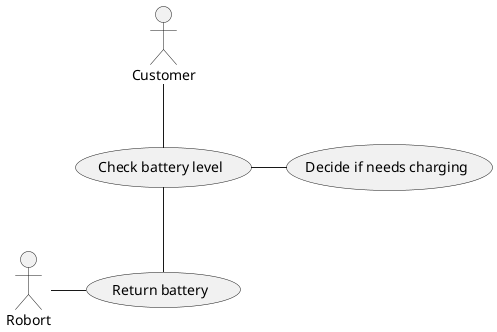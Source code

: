 @startuml UseCase3

actor Customer as C
actor Robort as R

usecase Battery as "Check battery level"
usecase GiveBattery as "Return battery"
usecase NeedsCharge as "Decide if needs charging"

C -- Battery
Battery -- GiveBattery
R - GiveBattery
Battery - NeedsCharge
@enduml

'As a customer, I want to be able to check 
'the battery level of robots so that I can know which 
'robots need to charge.